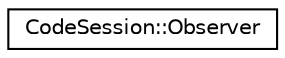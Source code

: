 digraph "Graphical Class Hierarchy"
{
 // LATEX_PDF_SIZE
  edge [fontname="Helvetica",fontsize="10",labelfontname="Helvetica",labelfontsize="10"];
  node [fontname="Helvetica",fontsize="10",shape=record];
  rankdir="LR";
  Node0 [label="CodeSession::Observer",height=0.2,width=0.4,color="black", fillcolor="white", style="filled",URL="$structCodeSession_1_1Observer.html",tooltip=" "];
}
